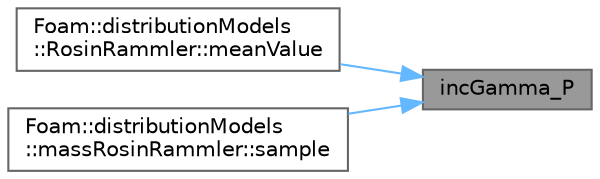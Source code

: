 digraph "incGamma_P"
{
 // LATEX_PDF_SIZE
  bgcolor="transparent";
  edge [fontname=Helvetica,fontsize=10,labelfontname=Helvetica,labelfontsize=10];
  node [fontname=Helvetica,fontsize=10,shape=box,height=0.2,width=0.4];
  rankdir="RL";
  Node1 [id="Node000001",label="incGamma_P",height=0.2,width=0.4,color="gray40", fillcolor="grey60", style="filled", fontcolor="black",tooltip=" "];
  Node1 -> Node2 [id="edge1_Node000001_Node000002",dir="back",color="steelblue1",style="solid",tooltip=" "];
  Node2 [id="Node000002",label="Foam::distributionModels\l::RosinRammler::meanValue",height=0.2,width=0.4,color="grey40", fillcolor="white", style="filled",URL="$classFoam_1_1distributionModels_1_1RosinRammler.html#a0272fc28e271b84940ee851c385650ea",tooltip=" "];
  Node1 -> Node3 [id="edge2_Node000001_Node000003",dir="back",color="steelblue1",style="solid",tooltip=" "];
  Node3 [id="Node000003",label="Foam::distributionModels\l::massRosinRammler::sample",height=0.2,width=0.4,color="grey40", fillcolor="white", style="filled",URL="$classFoam_1_1distributionModels_1_1massRosinRammler.html#a523eae27d84403d08bdca843c0679d8a",tooltip=" "];
}
